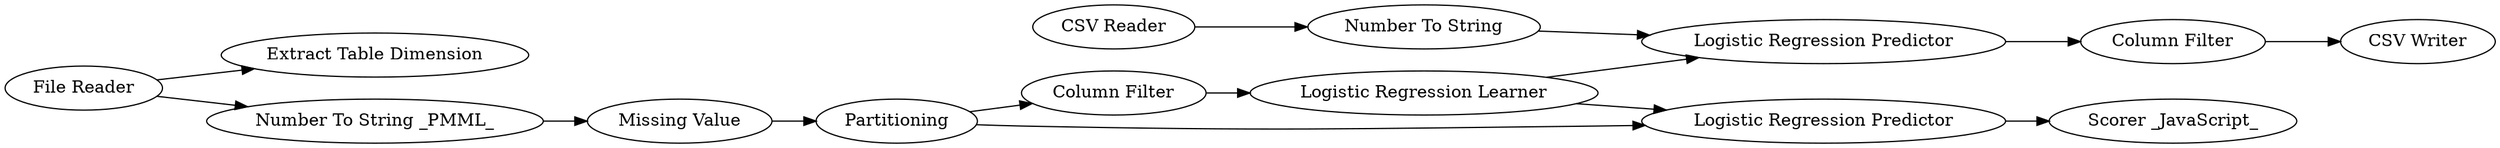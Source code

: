 digraph {
	33 -> 34
	28 -> 38
	33 -> 38
	21 -> 25
	27 -> 37
	37 -> 34
	32 -> 31
	28 -> 36
	26 -> 35
	36 -> 33
	38 -> 40
	35 -> 28
	34 -> 32
	21 -> 26
	27 [label="CSV Reader"]
	35 [label="Missing Value"]
	34 [label="Logistic Regression Predictor"]
	28 [label=Partitioning]
	36 [label="Column Filter"]
	31 [label="CSV Writer"]
	21 [label="File Reader"]
	26 [label="Number To String _PMML_"]
	40 [label="Scorer _JavaScript_"]
	25 [label="Extract Table Dimension"]
	33 [label="Logistic Regression Learner"]
	32 [label="Column Filter"]
	38 [label="Logistic Regression Predictor"]
	37 [label="Number To String"]
	rankdir=LR
}
